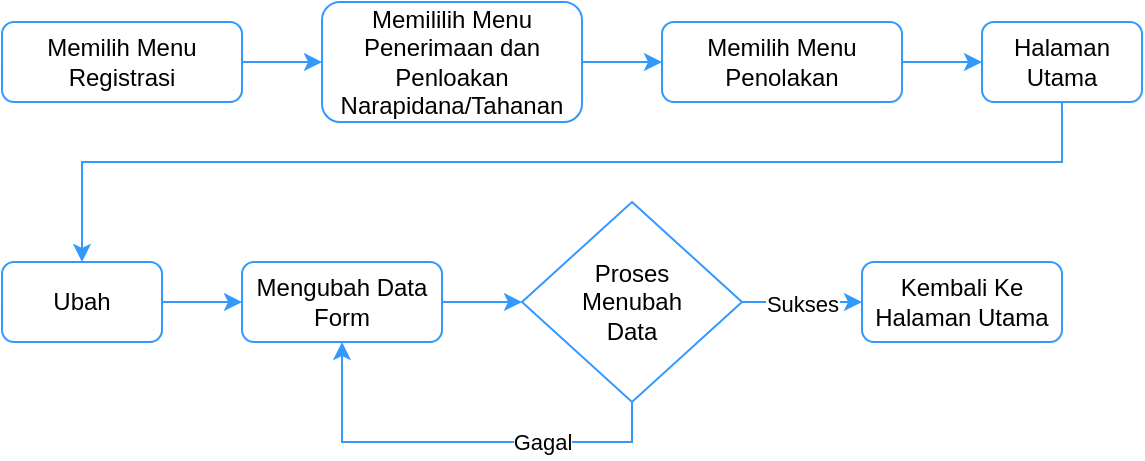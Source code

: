 <mxfile version="14.1.8" type="device"><diagram id="Fqc0lUZvMA7yMth5_kVD" name="Page-1"><mxGraphModel dx="852" dy="486" grid="1" gridSize="10" guides="1" tooltips="1" connect="1" arrows="1" fold="1" page="1" pageScale="1" pageWidth="827" pageHeight="1169" math="0" shadow="0"><root><mxCell id="0"/><mxCell id="1" parent="0"/><mxCell id="kIEfRenFmVmL-Kdk80Bz-1" style="edgeStyle=orthogonalEdgeStyle;rounded=0;orthogonalLoop=1;jettySize=auto;html=1;exitX=1;exitY=0.5;exitDx=0;exitDy=0;entryX=0;entryY=0.5;entryDx=0;entryDy=0;strokeColor=#3399FF;" edge="1" parent="1" source="kIEfRenFmVmL-Kdk80Bz-2" target="kIEfRenFmVmL-Kdk80Bz-4"><mxGeometry relative="1" as="geometry"/></mxCell><mxCell id="kIEfRenFmVmL-Kdk80Bz-2" value="Memilih Menu Registrasi" style="rounded=1;whiteSpace=wrap;html=1;strokeColor=#3399FF;" vertex="1" parent="1"><mxGeometry x="70" y="10" width="120" height="40" as="geometry"/></mxCell><mxCell id="kIEfRenFmVmL-Kdk80Bz-3" style="edgeStyle=orthogonalEdgeStyle;rounded=0;orthogonalLoop=1;jettySize=auto;html=1;exitX=1;exitY=0.5;exitDx=0;exitDy=0;strokeColor=#3399FF;" edge="1" parent="1" source="kIEfRenFmVmL-Kdk80Bz-4" target="kIEfRenFmVmL-Kdk80Bz-6"><mxGeometry relative="1" as="geometry"/></mxCell><mxCell id="kIEfRenFmVmL-Kdk80Bz-4" value="Memililih Menu Penerimaan dan Penloakan Narapidana/Tahanan" style="rounded=1;whiteSpace=wrap;html=1;strokeColor=#3399FF;" vertex="1" parent="1"><mxGeometry x="230" width="130" height="60" as="geometry"/></mxCell><mxCell id="kIEfRenFmVmL-Kdk80Bz-5" style="edgeStyle=orthogonalEdgeStyle;rounded=0;orthogonalLoop=1;jettySize=auto;html=1;exitX=1;exitY=0.5;exitDx=0;exitDy=0;entryX=0;entryY=0.5;entryDx=0;entryDy=0;strokeColor=#3399FF;" edge="1" parent="1" source="kIEfRenFmVmL-Kdk80Bz-6" target="kIEfRenFmVmL-Kdk80Bz-8"><mxGeometry relative="1" as="geometry"/></mxCell><mxCell id="kIEfRenFmVmL-Kdk80Bz-6" value="Memilih Menu Penolakan" style="rounded=1;whiteSpace=wrap;html=1;strokeColor=#3399FF;" vertex="1" parent="1"><mxGeometry x="400" y="10" width="120" height="40" as="geometry"/></mxCell><mxCell id="kIEfRenFmVmL-Kdk80Bz-7" style="edgeStyle=orthogonalEdgeStyle;rounded=0;orthogonalLoop=1;jettySize=auto;html=1;exitX=0.5;exitY=1;exitDx=0;exitDy=0;entryX=0.5;entryY=0;entryDx=0;entryDy=0;strokeColor=#3399FF;" edge="1" parent="1" source="kIEfRenFmVmL-Kdk80Bz-8" target="kIEfRenFmVmL-Kdk80Bz-10"><mxGeometry relative="1" as="geometry"><Array as="points"><mxPoint x="600" y="80"/><mxPoint x="110" y="80"/></Array></mxGeometry></mxCell><mxCell id="kIEfRenFmVmL-Kdk80Bz-8" value="Halaman Utama" style="rounded=1;whiteSpace=wrap;html=1;strokeColor=#3399FF;" vertex="1" parent="1"><mxGeometry x="560" y="10" width="80" height="40" as="geometry"/></mxCell><mxCell id="kIEfRenFmVmL-Kdk80Bz-9" style="edgeStyle=orthogonalEdgeStyle;rounded=0;orthogonalLoop=1;jettySize=auto;html=1;exitX=1;exitY=0.5;exitDx=0;exitDy=0;entryX=0;entryY=0.5;entryDx=0;entryDy=0;strokeColor=#3399FF;" edge="1" parent="1" source="kIEfRenFmVmL-Kdk80Bz-10" target="kIEfRenFmVmL-Kdk80Bz-12"><mxGeometry relative="1" as="geometry"/></mxCell><mxCell id="kIEfRenFmVmL-Kdk80Bz-10" value="Ubah" style="rounded=1;whiteSpace=wrap;html=1;strokeColor=#3399FF;" vertex="1" parent="1"><mxGeometry x="70" y="130" width="80" height="40" as="geometry"/></mxCell><mxCell id="kIEfRenFmVmL-Kdk80Bz-11" style="edgeStyle=orthogonalEdgeStyle;rounded=0;orthogonalLoop=1;jettySize=auto;html=1;exitX=1;exitY=0.5;exitDx=0;exitDy=0;entryX=0;entryY=0.5;entryDx=0;entryDy=0;strokeColor=#3399FF;" edge="1" parent="1" source="kIEfRenFmVmL-Kdk80Bz-12" target="kIEfRenFmVmL-Kdk80Bz-15"><mxGeometry relative="1" as="geometry"/></mxCell><mxCell id="kIEfRenFmVmL-Kdk80Bz-12" value="Mengubah Data Form" style="rounded=1;whiteSpace=wrap;html=1;strokeColor=#3399FF;" vertex="1" parent="1"><mxGeometry x="190" y="130" width="100" height="40" as="geometry"/></mxCell><mxCell id="kIEfRenFmVmL-Kdk80Bz-13" value="Sukses" style="edgeStyle=orthogonalEdgeStyle;rounded=0;orthogonalLoop=1;jettySize=auto;html=1;exitX=1;exitY=0.5;exitDx=0;exitDy=0;entryX=0;entryY=0.5;entryDx=0;entryDy=0;strokeColor=#3399FF;" edge="1" parent="1" source="kIEfRenFmVmL-Kdk80Bz-15"><mxGeometry relative="1" as="geometry"><mxPoint x="500.0" y="150" as="targetPoint"/></mxGeometry></mxCell><mxCell id="kIEfRenFmVmL-Kdk80Bz-14" value="Gagal" style="edgeStyle=orthogonalEdgeStyle;rounded=0;orthogonalLoop=1;jettySize=auto;html=1;exitX=0.5;exitY=1;exitDx=0;exitDy=0;strokeColor=#3399FF;" edge="1" parent="1" source="kIEfRenFmVmL-Kdk80Bz-15" target="kIEfRenFmVmL-Kdk80Bz-12"><mxGeometry x="-0.395" relative="1" as="geometry"><Array as="points"><mxPoint x="385" y="220"/><mxPoint x="240" y="220"/></Array><mxPoint as="offset"/></mxGeometry></mxCell><mxCell id="kIEfRenFmVmL-Kdk80Bz-15" value="Proses&lt;br&gt;Menubah&lt;br&gt;Data" style="rhombus;whiteSpace=wrap;html=1;strokeColor=#3399FF;" vertex="1" parent="1"><mxGeometry x="330" y="100" width="110" height="100" as="geometry"/></mxCell><mxCell id="kIEfRenFmVmL-Kdk80Bz-16" value="Kembali Ke Halaman Utama" style="rounded=1;whiteSpace=wrap;html=1;strokeColor=#3399FF;" vertex="1" parent="1"><mxGeometry x="500" y="130" width="100" height="40" as="geometry"/></mxCell></root></mxGraphModel></diagram></mxfile>